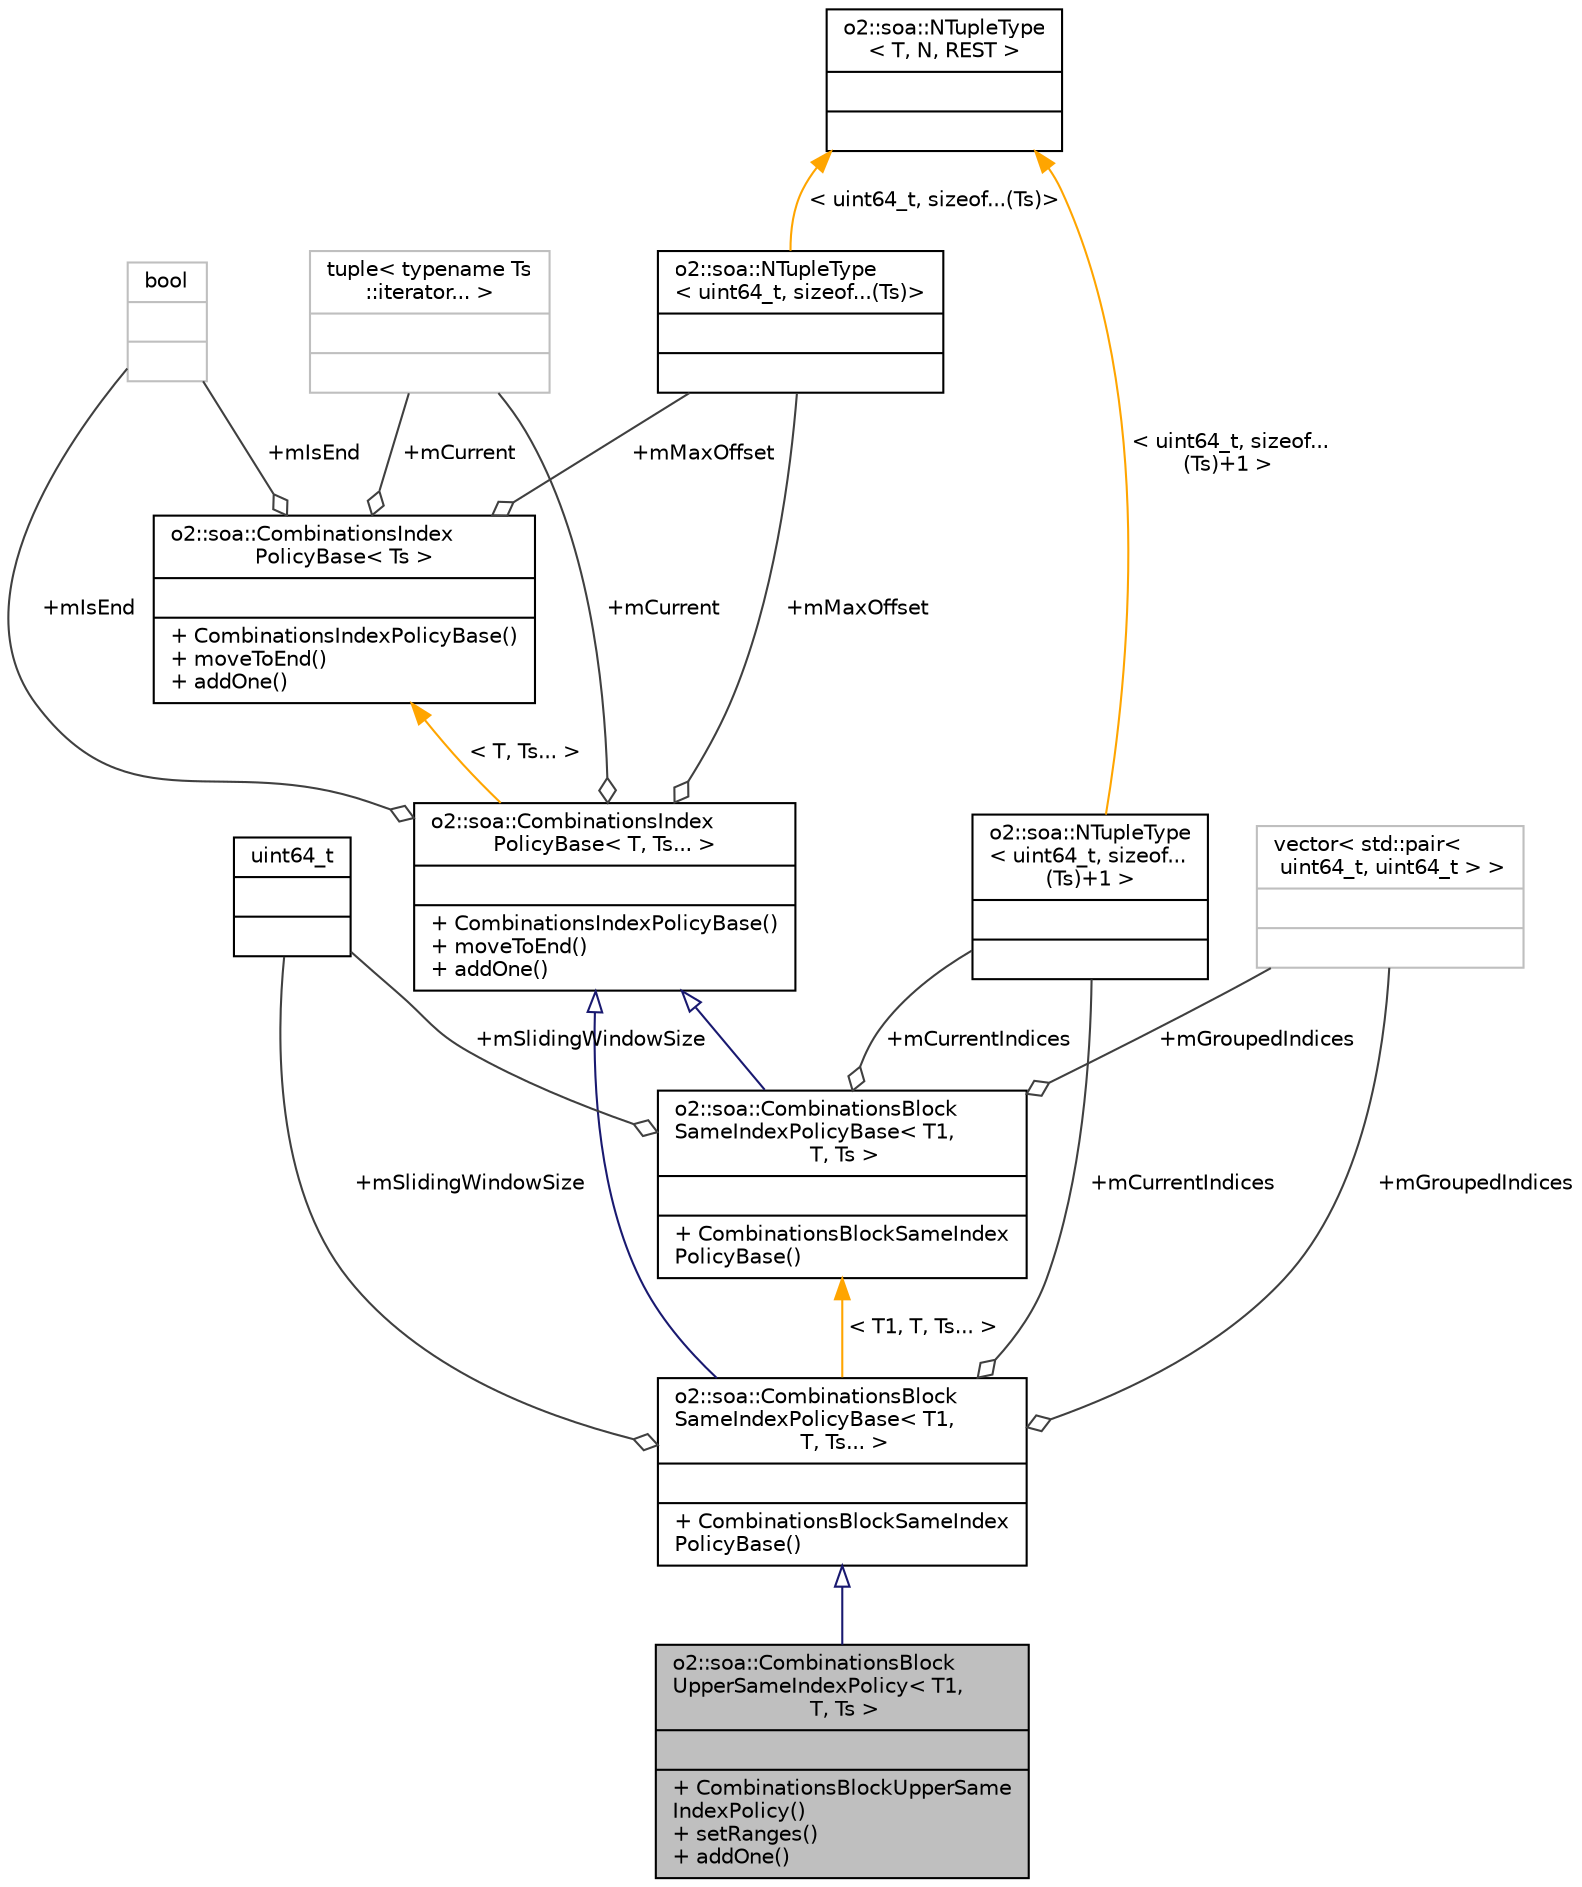 digraph "o2::soa::CombinationsBlockUpperSameIndexPolicy&lt; T1, T, Ts &gt;"
{
 // INTERACTIVE_SVG=YES
  bgcolor="transparent";
  edge [fontname="Helvetica",fontsize="10",labelfontname="Helvetica",labelfontsize="10"];
  node [fontname="Helvetica",fontsize="10",shape=record];
  Node5 [label="{o2::soa::CombinationsBlock\lUpperSameIndexPolicy\< T1,\l T, Ts \>\n||+ CombinationsBlockUpperSame\lIndexPolicy()\l+ setRanges()\l+ addOne()\l}",height=0.2,width=0.4,color="black", fillcolor="grey75", style="filled", fontcolor="black"];
  Node6 -> Node5 [dir="back",color="midnightblue",fontsize="10",style="solid",arrowtail="onormal",fontname="Helvetica"];
  Node6 [label="{o2::soa::CombinationsBlock\lSameIndexPolicyBase\< T1,\l T, Ts... \>\n||+ CombinationsBlockSameIndex\lPolicyBase()\l}",height=0.2,width=0.4,color="black",URL="$d3/dc5/structo2_1_1soa_1_1CombinationsBlockSameIndexPolicyBase.html"];
  Node7 -> Node6 [dir="back",color="midnightblue",fontsize="10",style="solid",arrowtail="onormal",fontname="Helvetica"];
  Node7 [label="{o2::soa::CombinationsIndex\lPolicyBase\< T, Ts... \>\n||+ CombinationsIndexPolicyBase()\l+ moveToEnd()\l+ addOne()\l}",height=0.2,width=0.4,color="black",URL="$de/dac/structo2_1_1soa_1_1CombinationsIndexPolicyBase.html"];
  Node8 -> Node7 [color="grey25",fontsize="10",style="solid",label=" +mCurrent" ,arrowhead="odiamond",fontname="Helvetica"];
  Node8 [label="{tuple\< typename Ts\l::iterator... \>\n||}",height=0.2,width=0.4,color="grey75"];
  Node9 -> Node7 [color="grey25",fontsize="10",style="solid",label=" +mIsEnd" ,arrowhead="odiamond",fontname="Helvetica"];
  Node9 [label="{bool\n||}",height=0.2,width=0.4,color="grey75"];
  Node10 -> Node7 [color="grey25",fontsize="10",style="solid",label=" +mMaxOffset" ,arrowhead="odiamond",fontname="Helvetica"];
  Node10 [label="{o2::soa::NTupleType\l\< uint64_t, sizeof...(Ts)\>\n||}",height=0.2,width=0.4,color="black",URL="$dd/da8/structo2_1_1soa_1_1NTupleType.html"];
  Node11 -> Node10 [dir="back",color="orange",fontsize="10",style="solid",label=" \< uint64_t, sizeof...(Ts)\>" ,fontname="Helvetica"];
  Node11 [label="{o2::soa::NTupleType\l\< T, N, REST \>\n||}",height=0.2,width=0.4,color="black",URL="$dd/da8/structo2_1_1soa_1_1NTupleType.html"];
  Node12 -> Node7 [dir="back",color="orange",fontsize="10",style="solid",label=" \< T, Ts... \>" ,fontname="Helvetica"];
  Node12 [label="{o2::soa::CombinationsIndex\lPolicyBase\< Ts \>\n||+ CombinationsIndexPolicyBase()\l+ moveToEnd()\l+ addOne()\l}",height=0.2,width=0.4,color="black",URL="$de/dac/structo2_1_1soa_1_1CombinationsIndexPolicyBase.html"];
  Node8 -> Node12 [color="grey25",fontsize="10",style="solid",label=" +mCurrent" ,arrowhead="odiamond",fontname="Helvetica"];
  Node9 -> Node12 [color="grey25",fontsize="10",style="solid",label=" +mIsEnd" ,arrowhead="odiamond",fontname="Helvetica"];
  Node10 -> Node12 [color="grey25",fontsize="10",style="solid",label=" +mMaxOffset" ,arrowhead="odiamond",fontname="Helvetica"];
  Node13 -> Node6 [color="grey25",fontsize="10",style="solid",label=" +mSlidingWindowSize" ,arrowhead="odiamond",fontname="Helvetica"];
  Node13 [label="{uint64_t\n||}",height=0.2,width=0.4,color="black",URL="$d6/d30/classuint64__t.html"];
  Node14 -> Node6 [color="grey25",fontsize="10",style="solid",label=" +mGroupedIndices" ,arrowhead="odiamond",fontname="Helvetica"];
  Node14 [label="{vector\< std::pair\<\l uint64_t, uint64_t \> \>\n||}",height=0.2,width=0.4,color="grey75"];
  Node15 -> Node6 [color="grey25",fontsize="10",style="solid",label=" +mCurrentIndices" ,arrowhead="odiamond",fontname="Helvetica"];
  Node15 [label="{o2::soa::NTupleType\l\< uint64_t, sizeof...\l(Ts)+1 \>\n||}",height=0.2,width=0.4,color="black",URL="$dd/da8/structo2_1_1soa_1_1NTupleType.html"];
  Node11 -> Node15 [dir="back",color="orange",fontsize="10",style="solid",label=" \< uint64_t, sizeof...\l(Ts)+1 \>" ,fontname="Helvetica"];
  Node16 -> Node6 [dir="back",color="orange",fontsize="10",style="solid",label=" \< T1, T, Ts... \>" ,fontname="Helvetica"];
  Node16 [label="{o2::soa::CombinationsBlock\lSameIndexPolicyBase\< T1,\l T, Ts \>\n||+ CombinationsBlockSameIndex\lPolicyBase()\l}",height=0.2,width=0.4,color="black",URL="$d3/dc5/structo2_1_1soa_1_1CombinationsBlockSameIndexPolicyBase.html"];
  Node7 -> Node16 [dir="back",color="midnightblue",fontsize="10",style="solid",arrowtail="onormal",fontname="Helvetica"];
  Node13 -> Node16 [color="grey25",fontsize="10",style="solid",label=" +mSlidingWindowSize" ,arrowhead="odiamond",fontname="Helvetica"];
  Node14 -> Node16 [color="grey25",fontsize="10",style="solid",label=" +mGroupedIndices" ,arrowhead="odiamond",fontname="Helvetica"];
  Node15 -> Node16 [color="grey25",fontsize="10",style="solid",label=" +mCurrentIndices" ,arrowhead="odiamond",fontname="Helvetica"];
}
